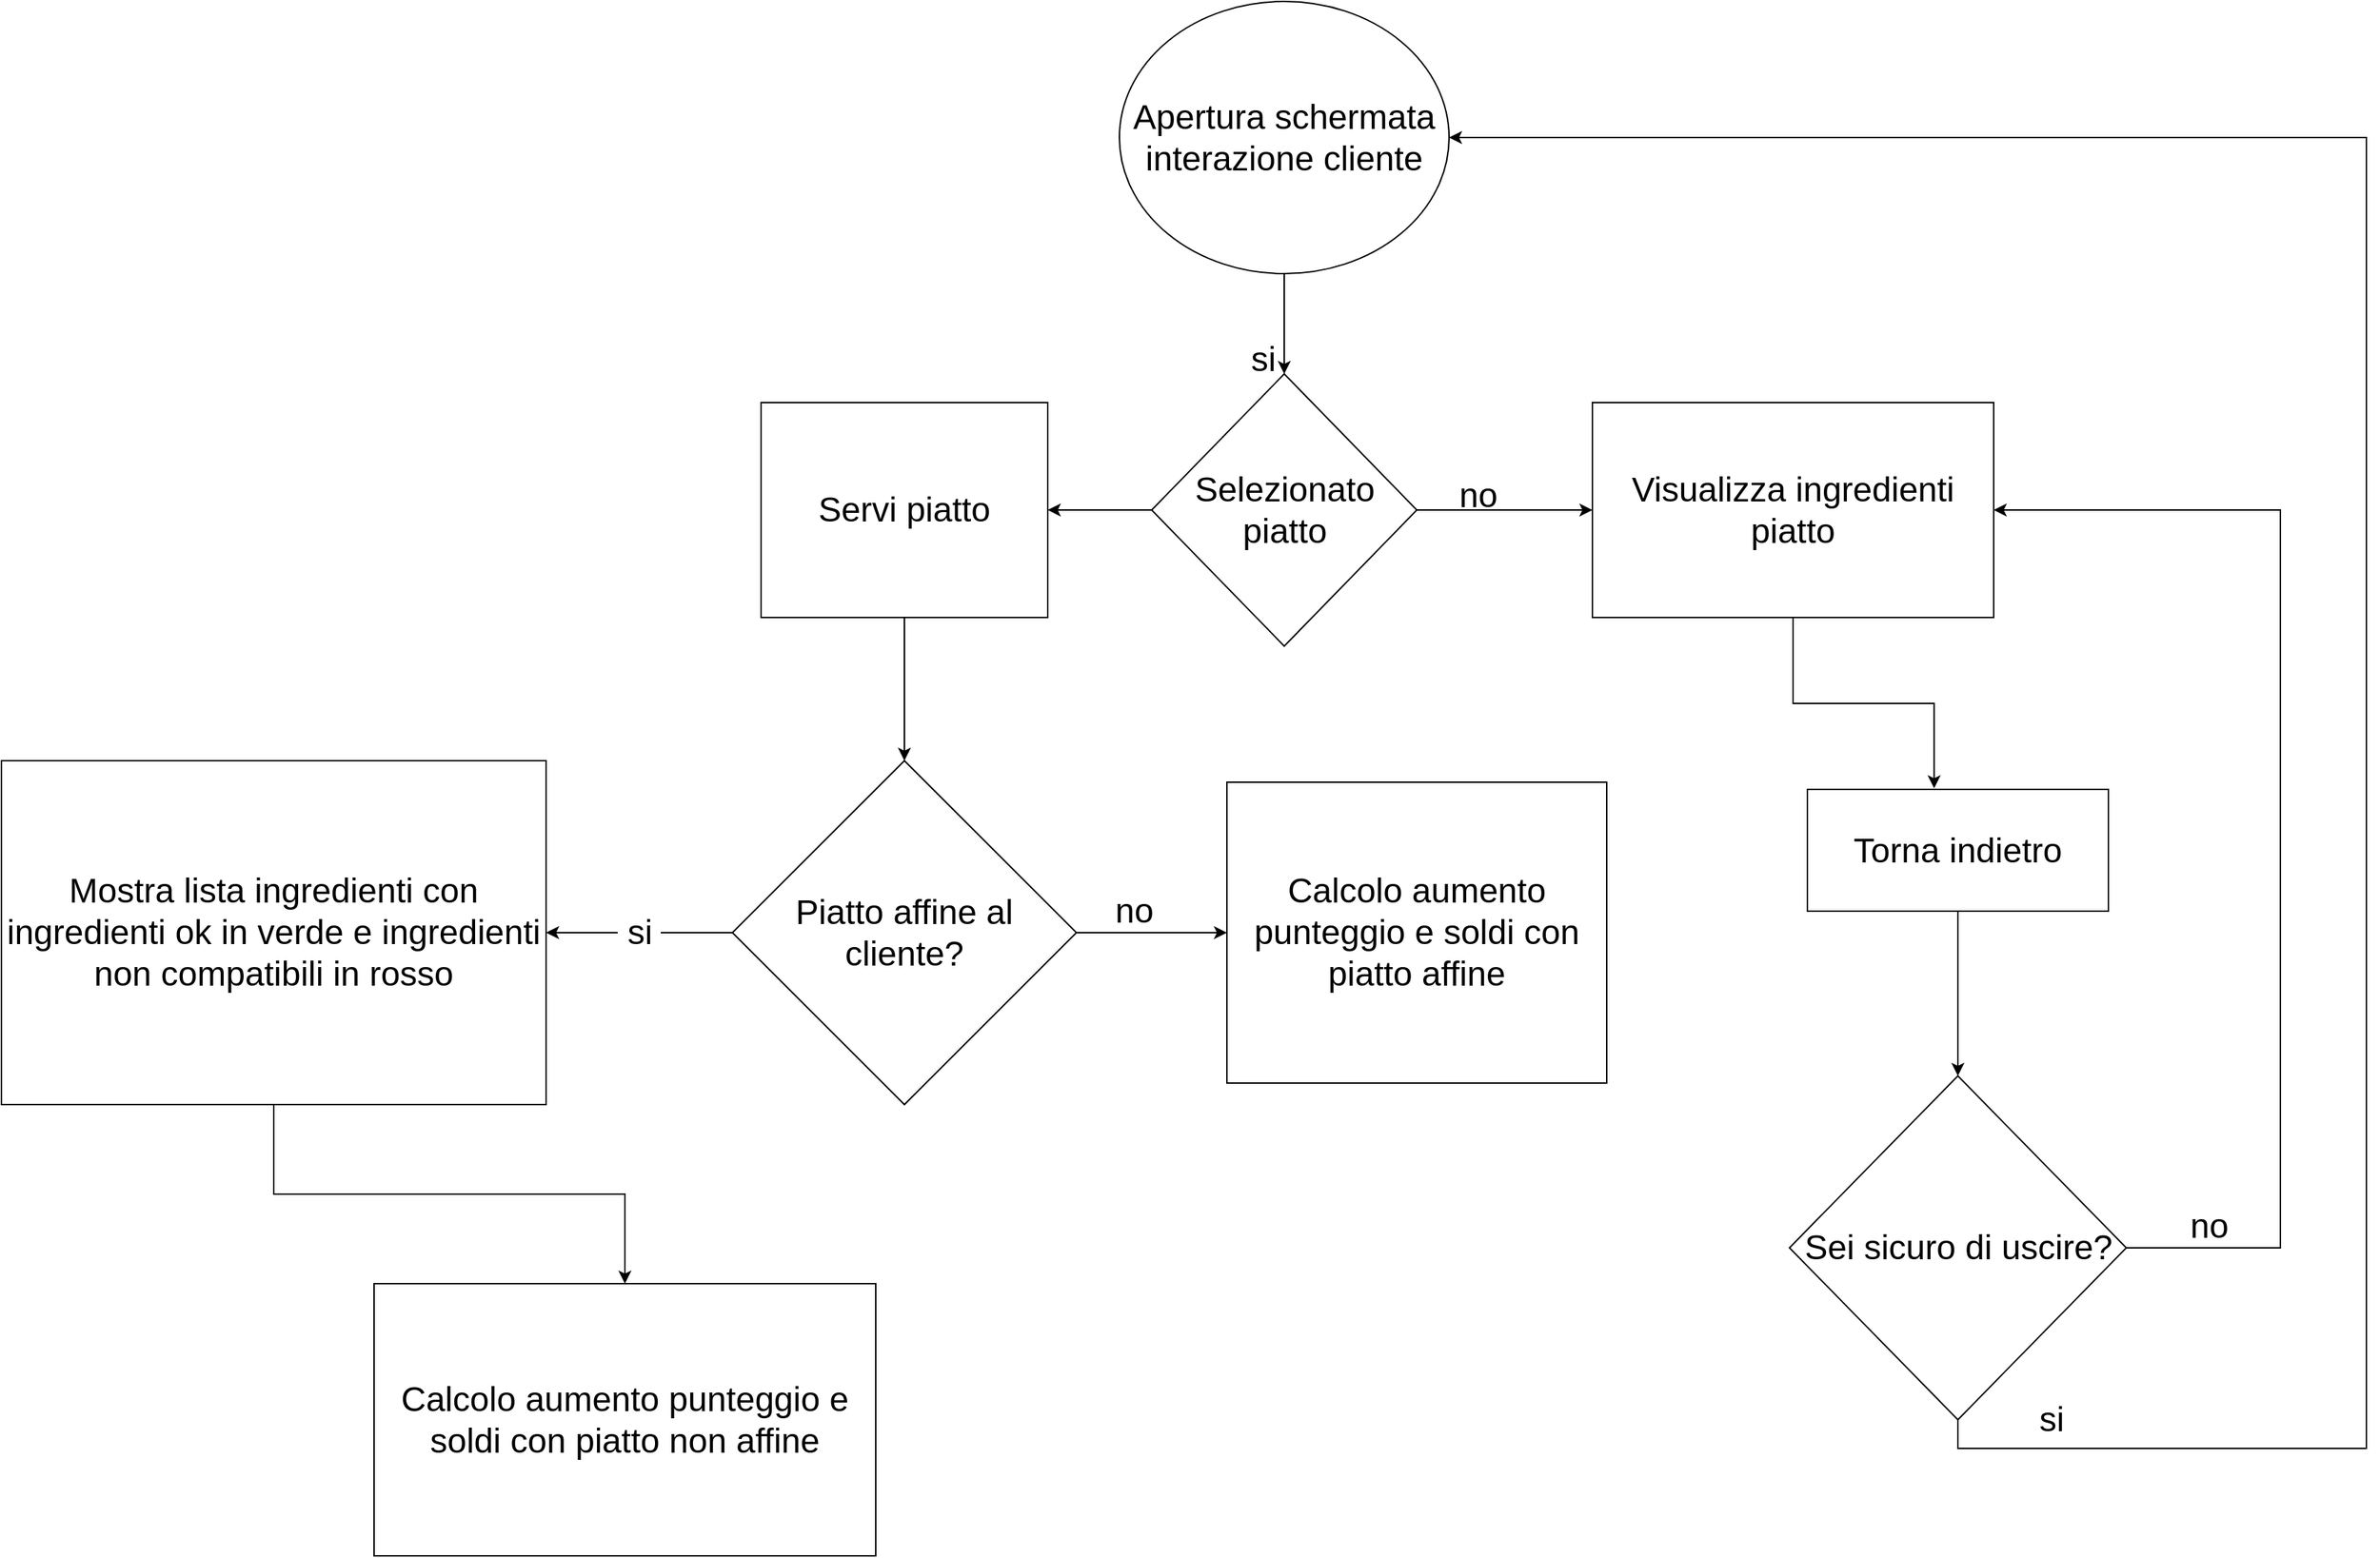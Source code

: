 <mxfile version="18.0.5" type="device"><diagram id="CjiUy3Muf8VDvgFIMlk6" name="Page-1"><mxGraphModel dx="2195" dy="2685" grid="1" gridSize="10" guides="1" tooltips="1" connect="1" arrows="1" fold="1" page="1" pageScale="1" pageWidth="850" pageHeight="1100" math="0" shadow="0"><root><mxCell id="0"/><mxCell id="1" parent="0"/><mxCell id="ZB6PXtuH0VUjWr7H8CJC-21" style="edgeStyle=orthogonalEdgeStyle;rounded=0;orthogonalLoop=1;jettySize=auto;html=1;exitX=0.5;exitY=1;exitDx=0;exitDy=0;entryX=0.5;entryY=0;entryDx=0;entryDy=0;fontSize=24;" edge="1" parent="1" source="ZB6PXtuH0VUjWr7H8CJC-1" target="ZB6PXtuH0VUjWr7H8CJC-2"><mxGeometry relative="1" as="geometry"/></mxCell><mxCell id="ZB6PXtuH0VUjWr7H8CJC-1" value="Apertura schermata interazione cliente" style="ellipse;whiteSpace=wrap;html=1;fontSize=24;" vertex="1" parent="1"><mxGeometry x="70" y="180" width="230" height="190" as="geometry"/></mxCell><mxCell id="ZB6PXtuH0VUjWr7H8CJC-4" style="edgeStyle=orthogonalEdgeStyle;rounded=0;orthogonalLoop=1;jettySize=auto;html=1;exitX=0;exitY=0.5;exitDx=0;exitDy=0;fontSize=24;" edge="1" parent="1" source="ZB6PXtuH0VUjWr7H8CJC-2" target="ZB6PXtuH0VUjWr7H8CJC-3"><mxGeometry relative="1" as="geometry"/></mxCell><mxCell id="ZB6PXtuH0VUjWr7H8CJC-10" style="edgeStyle=orthogonalEdgeStyle;rounded=0;orthogonalLoop=1;jettySize=auto;html=1;exitX=1;exitY=0.5;exitDx=0;exitDy=0;fontSize=24;" edge="1" parent="1" source="ZB6PXtuH0VUjWr7H8CJC-2" target="ZB6PXtuH0VUjWr7H8CJC-6"><mxGeometry relative="1" as="geometry"><mxPoint x="412.5" y="785" as="sourcePoint"/></mxGeometry></mxCell><mxCell id="ZB6PXtuH0VUjWr7H8CJC-2" value="Selezionato piatto" style="rhombus;whiteSpace=wrap;html=1;fontSize=24;" vertex="1" parent="1"><mxGeometry x="92.5" y="440" width="185" height="190" as="geometry"/></mxCell><mxCell id="ZB6PXtuH0VUjWr7H8CJC-22" style="edgeStyle=orthogonalEdgeStyle;rounded=0;orthogonalLoop=1;jettySize=auto;html=1;exitX=0.5;exitY=1;exitDx=0;exitDy=0;entryX=0.5;entryY=0;entryDx=0;entryDy=0;fontSize=24;" edge="1" parent="1" source="ZB6PXtuH0VUjWr7H8CJC-3" target="ZB6PXtuH0VUjWr7H8CJC-23"><mxGeometry relative="1" as="geometry"><mxPoint x="-40.333" y="750" as="targetPoint"/><mxPoint x="-40" y="680" as="sourcePoint"/></mxGeometry></mxCell><mxCell id="ZB6PXtuH0VUjWr7H8CJC-3" value="Servi piatto" style="rounded=0;whiteSpace=wrap;html=1;fontSize=24;" vertex="1" parent="1"><mxGeometry x="-180" y="460" width="200" height="150" as="geometry"/></mxCell><mxCell id="ZB6PXtuH0VUjWr7H8CJC-5" value="si" style="text;html=1;align=center;verticalAlign=middle;resizable=0;points=[];autosize=1;strokeColor=none;fillColor=none;fontSize=24;" vertex="1" parent="1"><mxGeometry x="155" y="415" width="30" height="30" as="geometry"/></mxCell><mxCell id="ZB6PXtuH0VUjWr7H8CJC-19" style="edgeStyle=orthogonalEdgeStyle;rounded=0;orthogonalLoop=1;jettySize=auto;html=1;exitX=0.5;exitY=1;exitDx=0;exitDy=0;entryX=0.421;entryY=-0.009;entryDx=0;entryDy=0;entryPerimeter=0;fontSize=24;" edge="1" parent="1" source="ZB6PXtuH0VUjWr7H8CJC-6" target="ZB6PXtuH0VUjWr7H8CJC-12"><mxGeometry relative="1" as="geometry"/></mxCell><mxCell id="ZB6PXtuH0VUjWr7H8CJC-11" value="no" style="text;html=1;align=center;verticalAlign=middle;resizable=0;points=[];autosize=1;strokeColor=none;fillColor=none;fontSize=24;" vertex="1" parent="1"><mxGeometry x="300" y="510" width="40" height="30" as="geometry"/></mxCell><mxCell id="ZB6PXtuH0VUjWr7H8CJC-20" style="edgeStyle=orthogonalEdgeStyle;rounded=0;orthogonalLoop=1;jettySize=auto;html=1;exitX=0.5;exitY=1;exitDx=0;exitDy=0;entryX=0.5;entryY=0;entryDx=0;entryDy=0;fontSize=24;" edge="1" parent="1" source="ZB6PXtuH0VUjWr7H8CJC-12" target="ZB6PXtuH0VUjWr7H8CJC-13"><mxGeometry relative="1" as="geometry"/></mxCell><mxCell id="ZB6PXtuH0VUjWr7H8CJC-12" value="Torna indietro" style="whiteSpace=wrap;html=1;fontSize=24;" vertex="1" parent="1"><mxGeometry x="550" y="730" width="210" height="85" as="geometry"/></mxCell><mxCell id="ZB6PXtuH0VUjWr7H8CJC-14" style="edgeStyle=orthogonalEdgeStyle;rounded=0;orthogonalLoop=1;jettySize=auto;html=1;exitX=1;exitY=0.5;exitDx=0;exitDy=0;entryX=1;entryY=0.5;entryDx=0;entryDy=0;fontSize=24;" edge="1" parent="1" source="ZB6PXtuH0VUjWr7H8CJC-13" target="ZB6PXtuH0VUjWr7H8CJC-6"><mxGeometry relative="1" as="geometry"><Array as="points"><mxPoint x="880" y="1050"/><mxPoint x="880" y="535"/></Array></mxGeometry></mxCell><mxCell id="ZB6PXtuH0VUjWr7H8CJC-40" style="edgeStyle=orthogonalEdgeStyle;rounded=0;orthogonalLoop=1;jettySize=auto;html=1;exitX=0.5;exitY=1;exitDx=0;exitDy=0;fontSize=24;entryX=1;entryY=0.5;entryDx=0;entryDy=0;" edge="1" parent="1" source="ZB6PXtuH0VUjWr7H8CJC-13" target="ZB6PXtuH0VUjWr7H8CJC-1"><mxGeometry relative="1" as="geometry"><mxPoint x="451.6" y="1200" as="targetPoint"/><Array as="points"><mxPoint x="655" y="1190"/><mxPoint x="940" y="1190"/><mxPoint x="940" y="275"/></Array></mxGeometry></mxCell><mxCell id="ZB6PXtuH0VUjWr7H8CJC-13" value="Sei sicuro di uscire?" style="rhombus;whiteSpace=wrap;html=1;fontSize=24;" vertex="1" parent="1"><mxGeometry x="537.5" y="930" width="235" height="240" as="geometry"/></mxCell><mxCell id="ZB6PXtuH0VUjWr7H8CJC-15" value="no" style="text;html=1;align=center;verticalAlign=middle;resizable=0;points=[];autosize=1;strokeColor=none;fillColor=none;fontSize=24;" vertex="1" parent="1"><mxGeometry x="810" y="1020" width="40" height="30" as="geometry"/></mxCell><mxCell id="ZB6PXtuH0VUjWr7H8CJC-28" style="edgeStyle=orthogonalEdgeStyle;rounded=0;orthogonalLoop=1;jettySize=auto;html=1;exitX=0;exitY=0.5;exitDx=0;exitDy=0;entryX=1;entryY=0.5;entryDx=0;entryDy=0;startArrow=none;fontSize=24;" edge="1" parent="1" source="ZB6PXtuH0VUjWr7H8CJC-32" target="ZB6PXtuH0VUjWr7H8CJC-27"><mxGeometry relative="1" as="geometry"/></mxCell><mxCell id="ZB6PXtuH0VUjWr7H8CJC-30" style="edgeStyle=orthogonalEdgeStyle;rounded=0;orthogonalLoop=1;jettySize=auto;html=1;exitX=1;exitY=0.5;exitDx=0;exitDy=0;entryX=0;entryY=0.5;entryDx=0;entryDy=0;fontSize=24;" edge="1" parent="1" source="ZB6PXtuH0VUjWr7H8CJC-23" target="ZB6PXtuH0VUjWr7H8CJC-25"><mxGeometry relative="1" as="geometry"/></mxCell><mxCell id="ZB6PXtuH0VUjWr7H8CJC-23" value="Piatto affine al cliente?" style="rhombus;whiteSpace=wrap;html=1;fontSize=24;" vertex="1" parent="1"><mxGeometry x="-200" y="710" width="240" height="240" as="geometry"/></mxCell><mxCell id="ZB6PXtuH0VUjWr7H8CJC-25" value="Calcolo aumento punteggio e soldi con piatto affine" style="rounded=0;whiteSpace=wrap;html=1;fontSize=24;" vertex="1" parent="1"><mxGeometry x="145" y="725" width="265" height="210" as="geometry"/></mxCell><mxCell id="ZB6PXtuH0VUjWr7H8CJC-26" value="Calcolo aumento punteggio e soldi con piatto non affine" style="rounded=0;whiteSpace=wrap;html=1;fontSize=24;" vertex="1" parent="1"><mxGeometry x="-450" y="1075" width="350" height="190" as="geometry"/></mxCell><mxCell id="ZB6PXtuH0VUjWr7H8CJC-29" style="edgeStyle=orthogonalEdgeStyle;rounded=0;orthogonalLoop=1;jettySize=auto;html=1;exitX=0.5;exitY=1;exitDx=0;exitDy=0;fontSize=24;" edge="1" parent="1" source="ZB6PXtuH0VUjWr7H8CJC-27" target="ZB6PXtuH0VUjWr7H8CJC-26"><mxGeometry relative="1" as="geometry"/></mxCell><mxCell id="ZB6PXtuH0VUjWr7H8CJC-27" value="Mostra lista ingredienti con ingredienti ok in verde e ingredienti non compatibili in rosso" style="whiteSpace=wrap;html=1;fontSize=24;" vertex="1" parent="1"><mxGeometry x="-710" y="710" width="380" height="240" as="geometry"/></mxCell><mxCell id="ZB6PXtuH0VUjWr7H8CJC-31" value="no" style="text;html=1;align=center;verticalAlign=middle;resizable=0;points=[];autosize=1;strokeColor=none;fillColor=none;fontSize=24;" vertex="1" parent="1"><mxGeometry x="60" y="800" width="40" height="30" as="geometry"/></mxCell><mxCell id="ZB6PXtuH0VUjWr7H8CJC-32" value="si" style="text;html=1;align=center;verticalAlign=middle;resizable=0;points=[];autosize=1;strokeColor=none;fillColor=none;fontSize=24;" vertex="1" parent="1"><mxGeometry x="-280" y="815" width="30" height="30" as="geometry"/></mxCell><mxCell id="ZB6PXtuH0VUjWr7H8CJC-33" value="" style="edgeStyle=orthogonalEdgeStyle;rounded=0;orthogonalLoop=1;jettySize=auto;html=1;exitX=0;exitY=0.5;exitDx=0;exitDy=0;entryX=1;entryY=0.5;entryDx=0;entryDy=0;endArrow=none;fontSize=24;" edge="1" parent="1" source="ZB6PXtuH0VUjWr7H8CJC-23" target="ZB6PXtuH0VUjWr7H8CJC-32"><mxGeometry relative="1" as="geometry"><mxPoint x="-230" y="830" as="sourcePoint"/><mxPoint x="-280" y="830" as="targetPoint"/></mxGeometry></mxCell><mxCell id="ZB6PXtuH0VUjWr7H8CJC-6" value="Visualizza ingredienti piatto" style="rounded=0;whiteSpace=wrap;html=1;fontSize=24;" vertex="1" parent="1"><mxGeometry x="400" y="460" width="280" height="150" as="geometry"/></mxCell><mxCell id="ZB6PXtuH0VUjWr7H8CJC-39" value="si" style="text;html=1;align=center;verticalAlign=middle;resizable=0;points=[];autosize=1;strokeColor=none;fillColor=none;fontSize=24;" vertex="1" parent="1"><mxGeometry x="705" y="1155" width="30" height="30" as="geometry"/></mxCell></root></mxGraphModel></diagram></mxfile>